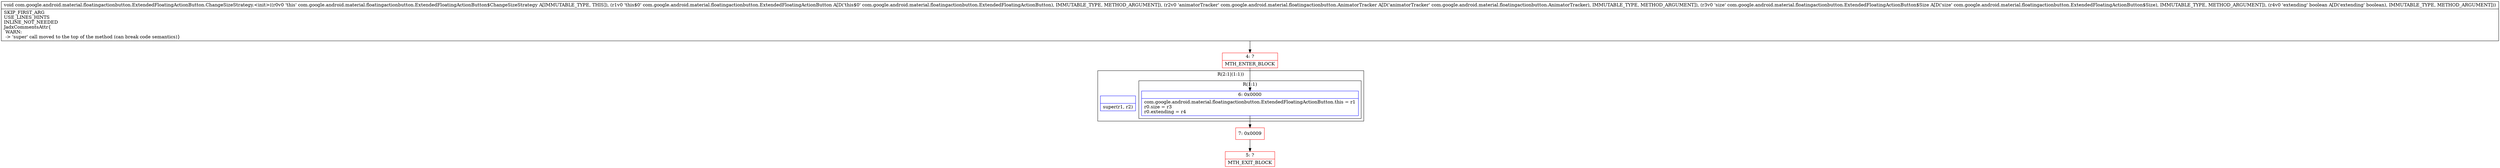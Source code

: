 digraph "CFG forcom.google.android.material.floatingactionbutton.ExtendedFloatingActionButton.ChangeSizeStrategy.\<init\>(Lcom\/google\/android\/material\/floatingactionbutton\/ExtendedFloatingActionButton;Lcom\/google\/android\/material\/floatingactionbutton\/AnimatorTracker;Lcom\/google\/android\/material\/floatingactionbutton\/ExtendedFloatingActionButton$Size;Z)V" {
subgraph cluster_Region_1552073228 {
label = "R(2:1|(1:1))";
node [shape=record,color=blue];
Node_InsnContainer_1429117778 [shape=record,label="{|super(r1, r2)\l}"];
subgraph cluster_Region_1094983251 {
label = "R(1:1)";
node [shape=record,color=blue];
Node_6 [shape=record,label="{6\:\ 0x0000|com.google.android.material.floatingactionbutton.ExtendedFloatingActionButton.this = r1\lr0.size = r3\lr0.extending = r4\l}"];
}
}
Node_4 [shape=record,color=red,label="{4\:\ ?|MTH_ENTER_BLOCK\l}"];
Node_7 [shape=record,color=red,label="{7\:\ 0x0009}"];
Node_5 [shape=record,color=red,label="{5\:\ ?|MTH_EXIT_BLOCK\l}"];
MethodNode[shape=record,label="{void com.google.android.material.floatingactionbutton.ExtendedFloatingActionButton.ChangeSizeStrategy.\<init\>((r0v0 'this' com.google.android.material.floatingactionbutton.ExtendedFloatingActionButton$ChangeSizeStrategy A[IMMUTABLE_TYPE, THIS]), (r1v0 'this$0' com.google.android.material.floatingactionbutton.ExtendedFloatingActionButton A[D('this$0' com.google.android.material.floatingactionbutton.ExtendedFloatingActionButton), IMMUTABLE_TYPE, METHOD_ARGUMENT]), (r2v0 'animatorTracker' com.google.android.material.floatingactionbutton.AnimatorTracker A[D('animatorTracker' com.google.android.material.floatingactionbutton.AnimatorTracker), IMMUTABLE_TYPE, METHOD_ARGUMENT]), (r3v0 'size' com.google.android.material.floatingactionbutton.ExtendedFloatingActionButton$Size A[D('size' com.google.android.material.floatingactionbutton.ExtendedFloatingActionButton$Size), IMMUTABLE_TYPE, METHOD_ARGUMENT]), (r4v0 'extending' boolean A[D('extending' boolean), IMMUTABLE_TYPE, METHOD_ARGUMENT]))  | SKIP_FIRST_ARG\lUSE_LINES_HINTS\lINLINE_NOT_NEEDED\lJadxCommentsAttr\{\l WARN: \l \-\> 'super' call moved to the top of the method (can break code semantics)\}\l}"];
MethodNode -> Node_4;Node_6 -> Node_7;
Node_4 -> Node_6;
Node_7 -> Node_5;
}


